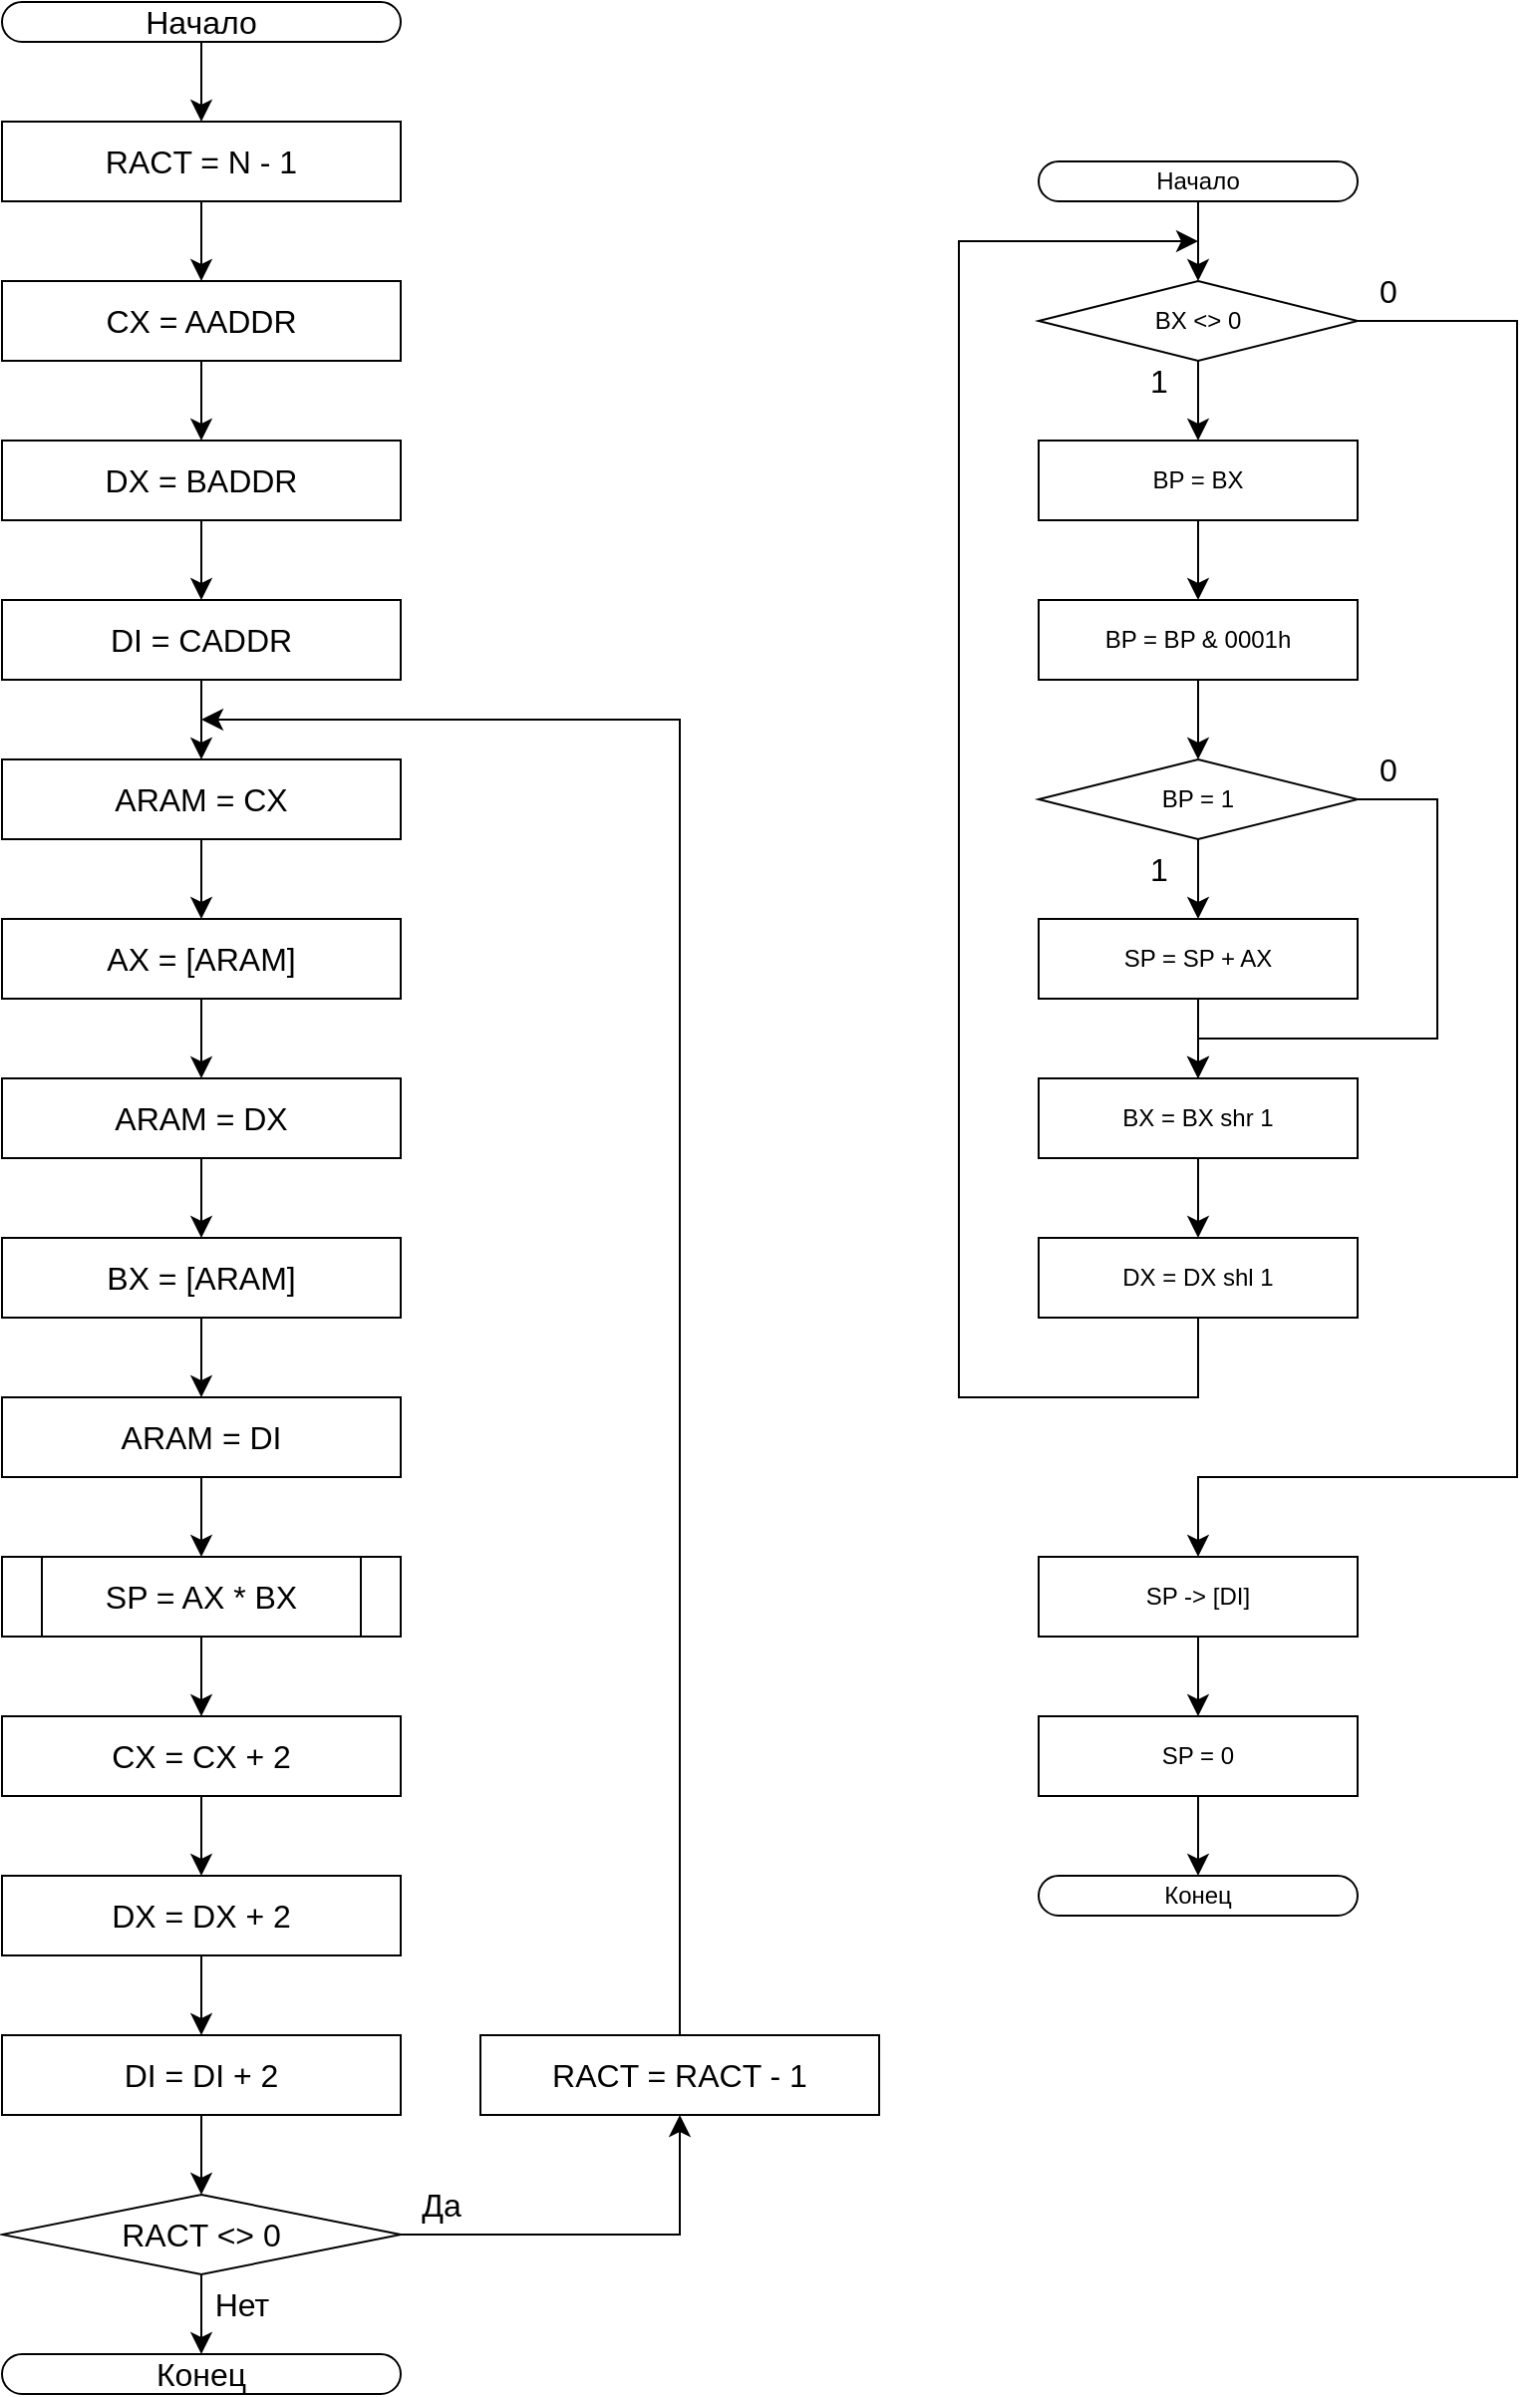 <mxfile version="21.0.6" type="google"><diagram name="Страница 1" id="uktuco-BNwskKmQiIgbe"><mxGraphModel grid="1" page="0" gridSize="10" guides="1" tooltips="1" connect="1" arrows="1" fold="1" pageScale="1" pageWidth="827" pageHeight="1169" math="0" shadow="0"><root><mxCell id="0"/><mxCell id="1" parent="0"/><mxCell id="6zd7U7osj7rkv6P20tuP-28" style="edgeStyle=orthogonalEdgeStyle;shape=connector;rounded=0;orthogonalLoop=1;jettySize=auto;html=1;entryX=0.5;entryY=0;entryDx=0;entryDy=0;labelBackgroundColor=default;strokeColor=default;fontFamily=Helvetica;fontSize=12;fontColor=default;endArrow=classic;startSize=8;endSize=8;" edge="1" parent="1" source="6zd7U7osj7rkv6P20tuP-1" target="6zd7U7osj7rkv6P20tuP-2"><mxGeometry relative="1" as="geometry"/></mxCell><mxCell id="6zd7U7osj7rkv6P20tuP-1" value="Начало" style="rounded=1;whiteSpace=wrap;html=1;fontSize=16;arcSize=50;" vertex="1" parent="1"><mxGeometry x="80" y="-1300" width="200" height="20" as="geometry"/></mxCell><mxCell id="6zd7U7osj7rkv6P20tuP-29" style="edgeStyle=orthogonalEdgeStyle;shape=connector;rounded=0;orthogonalLoop=1;jettySize=auto;html=1;entryX=0.5;entryY=0;entryDx=0;entryDy=0;labelBackgroundColor=default;strokeColor=default;fontFamily=Helvetica;fontSize=12;fontColor=default;endArrow=classic;startSize=8;endSize=8;" edge="1" parent="1" source="6zd7U7osj7rkv6P20tuP-2" target="6zd7U7osj7rkv6P20tuP-3"><mxGeometry relative="1" as="geometry"/></mxCell><mxCell id="6zd7U7osj7rkv6P20tuP-2" value="RACT = N - 1" style="rounded=0;whiteSpace=wrap;html=1;fontSize=16;" vertex="1" parent="1"><mxGeometry x="80" y="-1240" width="200" height="40" as="geometry"/></mxCell><mxCell id="6zd7U7osj7rkv6P20tuP-30" style="edgeStyle=orthogonalEdgeStyle;shape=connector;rounded=0;orthogonalLoop=1;jettySize=auto;html=1;entryX=0.5;entryY=0;entryDx=0;entryDy=0;labelBackgroundColor=default;strokeColor=default;fontFamily=Helvetica;fontSize=12;fontColor=default;endArrow=classic;startSize=8;endSize=8;" edge="1" parent="1" source="6zd7U7osj7rkv6P20tuP-3" target="6zd7U7osj7rkv6P20tuP-4"><mxGeometry relative="1" as="geometry"/></mxCell><mxCell id="6zd7U7osj7rkv6P20tuP-3" value="CX = AADDR" style="rounded=0;whiteSpace=wrap;html=1;fontSize=16;" vertex="1" parent="1"><mxGeometry x="80" y="-1160" width="200" height="40" as="geometry"/></mxCell><mxCell id="6zd7U7osj7rkv6P20tuP-31" style="edgeStyle=orthogonalEdgeStyle;shape=connector;rounded=0;orthogonalLoop=1;jettySize=auto;html=1;entryX=0.5;entryY=0;entryDx=0;entryDy=0;labelBackgroundColor=default;strokeColor=default;fontFamily=Helvetica;fontSize=12;fontColor=default;endArrow=classic;startSize=8;endSize=8;" edge="1" parent="1" source="6zd7U7osj7rkv6P20tuP-4" target="6zd7U7osj7rkv6P20tuP-5"><mxGeometry relative="1" as="geometry"/></mxCell><mxCell id="6zd7U7osj7rkv6P20tuP-4" value="DX = BADDR" style="rounded=0;whiteSpace=wrap;html=1;fontSize=16;" vertex="1" parent="1"><mxGeometry x="80" y="-1080" width="200" height="40" as="geometry"/></mxCell><mxCell id="6zd7U7osj7rkv6P20tuP-32" style="edgeStyle=orthogonalEdgeStyle;shape=connector;rounded=0;orthogonalLoop=1;jettySize=auto;html=1;entryX=0.5;entryY=0;entryDx=0;entryDy=0;labelBackgroundColor=default;strokeColor=default;fontFamily=Helvetica;fontSize=12;fontColor=default;endArrow=classic;startSize=8;endSize=8;" edge="1" parent="1" source="6zd7U7osj7rkv6P20tuP-5" target="6zd7U7osj7rkv6P20tuP-6"><mxGeometry relative="1" as="geometry"/></mxCell><mxCell id="6zd7U7osj7rkv6P20tuP-5" value="DI = CADDR" style="rounded=0;whiteSpace=wrap;html=1;fontSize=16;" vertex="1" parent="1"><mxGeometry x="80" y="-1000" width="200" height="40" as="geometry"/></mxCell><mxCell id="6zd7U7osj7rkv6P20tuP-27" style="edgeStyle=orthogonalEdgeStyle;shape=connector;rounded=0;orthogonalLoop=1;jettySize=auto;html=1;entryX=0.5;entryY=0;entryDx=0;entryDy=0;labelBackgroundColor=default;strokeColor=default;fontFamily=Helvetica;fontSize=12;fontColor=default;endArrow=classic;startSize=8;endSize=8;" edge="1" parent="1" source="6zd7U7osj7rkv6P20tuP-6" target="6zd7U7osj7rkv6P20tuP-7"><mxGeometry relative="1" as="geometry"/></mxCell><mxCell id="6zd7U7osj7rkv6P20tuP-6" value="ARAM = CX" style="rounded=0;whiteSpace=wrap;html=1;fontSize=16;" vertex="1" parent="1"><mxGeometry x="80" y="-920" width="200" height="40" as="geometry"/></mxCell><mxCell id="6zd7U7osj7rkv6P20tuP-26" style="edgeStyle=orthogonalEdgeStyle;shape=connector;rounded=0;orthogonalLoop=1;jettySize=auto;html=1;entryX=0.5;entryY=0;entryDx=0;entryDy=0;labelBackgroundColor=default;strokeColor=default;fontFamily=Helvetica;fontSize=12;fontColor=default;endArrow=classic;startSize=8;endSize=8;" edge="1" parent="1" source="6zd7U7osj7rkv6P20tuP-7" target="6zd7U7osj7rkv6P20tuP-8"><mxGeometry relative="1" as="geometry"/></mxCell><mxCell id="6zd7U7osj7rkv6P20tuP-7" value="AX = [ARAM]" style="rounded=0;whiteSpace=wrap;html=1;fontSize=16;" vertex="1" parent="1"><mxGeometry x="80" y="-840" width="200" height="40" as="geometry"/></mxCell><mxCell id="6zd7U7osj7rkv6P20tuP-24" style="edgeStyle=orthogonalEdgeStyle;shape=connector;rounded=0;orthogonalLoop=1;jettySize=auto;html=1;entryX=0.5;entryY=0;entryDx=0;entryDy=0;labelBackgroundColor=default;strokeColor=default;fontFamily=Helvetica;fontSize=12;fontColor=default;endArrow=classic;startSize=8;endSize=8;" edge="1" parent="1" source="6zd7U7osj7rkv6P20tuP-8" target="6zd7U7osj7rkv6P20tuP-9"><mxGeometry relative="1" as="geometry"/></mxCell><mxCell id="6zd7U7osj7rkv6P20tuP-8" value="ARAM = DX" style="rounded=0;whiteSpace=wrap;html=1;fontSize=16;" vertex="1" parent="1"><mxGeometry x="80" y="-760" width="200" height="40" as="geometry"/></mxCell><mxCell id="6zd7U7osj7rkv6P20tuP-25" style="edgeStyle=orthogonalEdgeStyle;shape=connector;rounded=0;orthogonalLoop=1;jettySize=auto;html=1;entryX=0.5;entryY=0;entryDx=0;entryDy=0;labelBackgroundColor=default;strokeColor=default;fontFamily=Helvetica;fontSize=12;fontColor=default;endArrow=classic;startSize=8;endSize=8;" edge="1" parent="1" source="6zd7U7osj7rkv6P20tuP-9" target="6zd7U7osj7rkv6P20tuP-10"><mxGeometry relative="1" as="geometry"/></mxCell><mxCell id="6zd7U7osj7rkv6P20tuP-9" value="BX = [ARAM]" style="rounded=0;whiteSpace=wrap;html=1;fontSize=16;" vertex="1" parent="1"><mxGeometry x="80" y="-680" width="200" height="40" as="geometry"/></mxCell><mxCell id="6zd7U7osj7rkv6P20tuP-23" style="edgeStyle=orthogonalEdgeStyle;shape=connector;rounded=0;orthogonalLoop=1;jettySize=auto;html=1;entryX=0.5;entryY=0;entryDx=0;entryDy=0;labelBackgroundColor=default;strokeColor=default;fontFamily=Helvetica;fontSize=12;fontColor=default;endArrow=classic;startSize=8;endSize=8;" edge="1" parent="1" source="6zd7U7osj7rkv6P20tuP-10" target="6zd7U7osj7rkv6P20tuP-11"><mxGeometry relative="1" as="geometry"/></mxCell><mxCell id="6zd7U7osj7rkv6P20tuP-10" value="ARAM = DI" style="rounded=0;whiteSpace=wrap;html=1;fontSize=16;" vertex="1" parent="1"><mxGeometry x="80" y="-600" width="200" height="40" as="geometry"/></mxCell><mxCell id="6zd7U7osj7rkv6P20tuP-22" style="edgeStyle=orthogonalEdgeStyle;shape=connector;rounded=0;orthogonalLoop=1;jettySize=auto;html=1;entryX=0.5;entryY=0;entryDx=0;entryDy=0;labelBackgroundColor=default;strokeColor=default;fontFamily=Helvetica;fontSize=12;fontColor=default;endArrow=classic;startSize=8;endSize=8;" edge="1" parent="1" source="6zd7U7osj7rkv6P20tuP-11" target="6zd7U7osj7rkv6P20tuP-13"><mxGeometry relative="1" as="geometry"/></mxCell><mxCell id="6zd7U7osj7rkv6P20tuP-11" value="SP = AX * BX" style="shape=process;whiteSpace=wrap;html=1;backgroundOutline=1;fontSize=16;" vertex="1" parent="1"><mxGeometry x="80" y="-520" width="200" height="40" as="geometry"/></mxCell><mxCell id="6zd7U7osj7rkv6P20tuP-21" style="edgeStyle=orthogonalEdgeStyle;shape=connector;rounded=0;orthogonalLoop=1;jettySize=auto;html=1;entryX=0.5;entryY=0;entryDx=0;entryDy=0;labelBackgroundColor=default;strokeColor=default;fontFamily=Helvetica;fontSize=12;fontColor=default;endArrow=classic;startSize=8;endSize=8;" edge="1" parent="1" source="6zd7U7osj7rkv6P20tuP-13" target="6zd7U7osj7rkv6P20tuP-14"><mxGeometry relative="1" as="geometry"/></mxCell><mxCell id="6zd7U7osj7rkv6P20tuP-13" value="CX = CX + 2" style="rounded=0;whiteSpace=wrap;html=1;fontSize=16;" vertex="1" parent="1"><mxGeometry x="80" y="-440" width="200" height="40" as="geometry"/></mxCell><mxCell id="6zd7U7osj7rkv6P20tuP-19" style="edgeStyle=orthogonalEdgeStyle;shape=connector;rounded=0;orthogonalLoop=1;jettySize=auto;html=1;entryX=0.5;entryY=0;entryDx=0;entryDy=0;labelBackgroundColor=default;strokeColor=default;fontFamily=Helvetica;fontSize=12;fontColor=default;endArrow=classic;startSize=8;endSize=8;" edge="1" parent="1" source="6zd7U7osj7rkv6P20tuP-14" target="6zd7U7osj7rkv6P20tuP-15"><mxGeometry relative="1" as="geometry"/></mxCell><mxCell id="6zd7U7osj7rkv6P20tuP-14" value="DX = DX + 2" style="rounded=0;whiteSpace=wrap;html=1;fontSize=16;" vertex="1" parent="1"><mxGeometry x="80" y="-360" width="200" height="40" as="geometry"/></mxCell><mxCell id="6zd7U7osj7rkv6P20tuP-20" style="edgeStyle=orthogonalEdgeStyle;shape=connector;rounded=0;orthogonalLoop=1;jettySize=auto;html=1;entryX=0.5;entryY=0;entryDx=0;entryDy=0;labelBackgroundColor=default;strokeColor=default;fontFamily=Helvetica;fontSize=12;fontColor=default;endArrow=classic;startSize=8;endSize=8;" edge="1" parent="1" source="6zd7U7osj7rkv6P20tuP-15" target="6zd7U7osj7rkv6P20tuP-16"><mxGeometry relative="1" as="geometry"/></mxCell><mxCell id="6zd7U7osj7rkv6P20tuP-15" value="DI = DI + 2" style="rounded=0;whiteSpace=wrap;html=1;fontSize=16;" vertex="1" parent="1"><mxGeometry x="80" y="-280" width="200" height="40" as="geometry"/></mxCell><mxCell id="6zd7U7osj7rkv6P20tuP-18" style="edgeStyle=orthogonalEdgeStyle;rounded=0;orthogonalLoop=1;jettySize=auto;html=1;entryX=0.5;entryY=1;entryDx=0;entryDy=0;fontSize=12;startSize=8;endSize=8;" edge="1" parent="1" source="6zd7U7osj7rkv6P20tuP-16" target="6zd7U7osj7rkv6P20tuP-17"><mxGeometry relative="1" as="geometry"/></mxCell><mxCell id="6zd7U7osj7rkv6P20tuP-36" style="edgeStyle=orthogonalEdgeStyle;shape=connector;rounded=0;orthogonalLoop=1;jettySize=auto;html=1;entryX=0.5;entryY=0;entryDx=0;entryDy=0;labelBackgroundColor=default;strokeColor=default;fontFamily=Helvetica;fontSize=12;fontColor=default;endArrow=classic;startSize=8;endSize=8;" edge="1" parent="1" source="6zd7U7osj7rkv6P20tuP-16" target="6zd7U7osj7rkv6P20tuP-35"><mxGeometry relative="1" as="geometry"/></mxCell><mxCell id="6zd7U7osj7rkv6P20tuP-16" value="RACT &amp;lt;&amp;gt; 0" style="rhombus;whiteSpace=wrap;html=1;fontSize=16;" vertex="1" parent="1"><mxGeometry x="80" y="-200" width="200" height="40" as="geometry"/></mxCell><mxCell id="6zd7U7osj7rkv6P20tuP-33" style="edgeStyle=orthogonalEdgeStyle;shape=connector;rounded=0;orthogonalLoop=1;jettySize=auto;html=1;labelBackgroundColor=default;strokeColor=default;fontFamily=Helvetica;fontSize=12;fontColor=default;endArrow=classic;startSize=8;endSize=8;exitX=0.5;exitY=0;exitDx=0;exitDy=0;" edge="1" parent="1" source="6zd7U7osj7rkv6P20tuP-17"><mxGeometry relative="1" as="geometry"><mxPoint x="180" y="-940" as="targetPoint"/><Array as="points"><mxPoint x="420" y="-940"/></Array></mxGeometry></mxCell><mxCell id="6zd7U7osj7rkv6P20tuP-17" value="RACT = RACT - 1" style="rounded=0;whiteSpace=wrap;html=1;fontSize=16;" vertex="1" parent="1"><mxGeometry x="320" y="-280" width="200" height="40" as="geometry"/></mxCell><mxCell id="6zd7U7osj7rkv6P20tuP-34" value="Да" style="text;html=1;align=center;verticalAlign=middle;resizable=0;points=[];autosize=1;strokeColor=none;fillColor=none;fontSize=16;fontFamily=Helvetica;fontColor=default;" vertex="1" parent="1"><mxGeometry x="280" y="-210" width="40" height="30" as="geometry"/></mxCell><mxCell id="6zd7U7osj7rkv6P20tuP-35" value="Конец" style="rounded=1;whiteSpace=wrap;html=1;fontSize=16;arcSize=50;" vertex="1" parent="1"><mxGeometry x="80" y="-120" width="200" height="20" as="geometry"/></mxCell><mxCell id="6zd7U7osj7rkv6P20tuP-37" value="Нет" style="text;html=1;align=center;verticalAlign=middle;resizable=0;points=[];autosize=1;strokeColor=none;fillColor=none;fontSize=16;fontFamily=Helvetica;fontColor=default;" vertex="1" parent="1"><mxGeometry x="175" y="-160" width="50" height="30" as="geometry"/></mxCell><mxCell id="6zd7U7osj7rkv6P20tuP-49" style="edgeStyle=orthogonalEdgeStyle;shape=connector;rounded=0;orthogonalLoop=1;jettySize=auto;html=1;entryX=0.5;entryY=0;entryDx=0;entryDy=0;labelBackgroundColor=default;strokeColor=default;fontFamily=Helvetica;fontSize=12;fontColor=default;endArrow=classic;startSize=8;endSize=8;" edge="1" parent="1" source="6zd7U7osj7rkv6P20tuP-39" target="6zd7U7osj7rkv6P20tuP-40"><mxGeometry relative="1" as="geometry"/></mxCell><mxCell id="6zd7U7osj7rkv6P20tuP-63" style="edgeStyle=orthogonalEdgeStyle;shape=connector;rounded=0;orthogonalLoop=1;jettySize=auto;html=1;entryX=0.5;entryY=0;entryDx=0;entryDy=0;labelBackgroundColor=default;strokeColor=default;fontFamily=Helvetica;fontSize=12;fontColor=default;endArrow=classic;startSize=8;endSize=8;exitX=1;exitY=0.5;exitDx=0;exitDy=0;" edge="1" parent="1" source="6zd7U7osj7rkv6P20tuP-39" target="6zd7U7osj7rkv6P20tuP-60"><mxGeometry relative="1" as="geometry"><Array as="points"><mxPoint x="840" y="-1140"/><mxPoint x="840" y="-560"/><mxPoint x="680" y="-560"/></Array></mxGeometry></mxCell><mxCell id="6zd7U7osj7rkv6P20tuP-39" value="BX &amp;lt;&amp;gt; 0" style="rhombus;whiteSpace=wrap;html=1;fontFamily=Helvetica;fontSize=12;fontColor=default;" vertex="1" parent="1"><mxGeometry x="600" y="-1160" width="160" height="40" as="geometry"/></mxCell><mxCell id="6zd7U7osj7rkv6P20tuP-48" style="edgeStyle=orthogonalEdgeStyle;shape=connector;rounded=0;orthogonalLoop=1;jettySize=auto;html=1;labelBackgroundColor=default;strokeColor=default;fontFamily=Helvetica;fontSize=12;fontColor=default;endArrow=classic;startSize=8;endSize=8;" edge="1" parent="1" source="6zd7U7osj7rkv6P20tuP-40" target="6zd7U7osj7rkv6P20tuP-41"><mxGeometry relative="1" as="geometry"/></mxCell><mxCell id="6zd7U7osj7rkv6P20tuP-40" value="BP = BX" style="rounded=0;whiteSpace=wrap;html=1;fontFamily=Helvetica;fontSize=12;fontColor=default;" vertex="1" parent="1"><mxGeometry x="600" y="-1080" width="160" height="40" as="geometry"/></mxCell><mxCell id="6zd7U7osj7rkv6P20tuP-47" style="edgeStyle=orthogonalEdgeStyle;shape=connector;rounded=0;orthogonalLoop=1;jettySize=auto;html=1;entryX=0.5;entryY=0;entryDx=0;entryDy=0;labelBackgroundColor=default;strokeColor=default;fontFamily=Helvetica;fontSize=12;fontColor=default;endArrow=classic;startSize=8;endSize=8;" edge="1" parent="1" source="6zd7U7osj7rkv6P20tuP-41" target="6zd7U7osj7rkv6P20tuP-43"><mxGeometry relative="1" as="geometry"/></mxCell><mxCell id="6zd7U7osj7rkv6P20tuP-41" value="BP = BP &amp;amp; 0001h" style="rounded=0;whiteSpace=wrap;html=1;fontFamily=Helvetica;fontSize=12;fontColor=default;" vertex="1" parent="1"><mxGeometry x="600" y="-1000" width="160" height="40" as="geometry"/></mxCell><mxCell id="6zd7U7osj7rkv6P20tuP-50" style="edgeStyle=orthogonalEdgeStyle;shape=connector;rounded=0;orthogonalLoop=1;jettySize=auto;html=1;labelBackgroundColor=default;strokeColor=default;fontFamily=Helvetica;fontSize=12;fontColor=default;endArrow=classic;startSize=8;endSize=8;" edge="1" parent="1" source="6zd7U7osj7rkv6P20tuP-43" target="6zd7U7osj7rkv6P20tuP-44"><mxGeometry relative="1" as="geometry"/></mxCell><mxCell id="6zd7U7osj7rkv6P20tuP-53" style="edgeStyle=orthogonalEdgeStyle;shape=connector;rounded=0;orthogonalLoop=1;jettySize=auto;html=1;entryX=0.5;entryY=0;entryDx=0;entryDy=0;labelBackgroundColor=default;strokeColor=default;fontFamily=Helvetica;fontSize=12;fontColor=default;endArrow=classic;startSize=8;endSize=8;" edge="1" parent="1" source="6zd7U7osj7rkv6P20tuP-43" target="6zd7U7osj7rkv6P20tuP-45"><mxGeometry relative="1" as="geometry"><Array as="points"><mxPoint x="800" y="-900"/><mxPoint x="800" y="-780"/><mxPoint x="680" y="-780"/></Array></mxGeometry></mxCell><mxCell id="6zd7U7osj7rkv6P20tuP-43" value="BP = 1" style="rhombus;whiteSpace=wrap;html=1;fontFamily=Helvetica;fontSize=12;fontColor=default;" vertex="1" parent="1"><mxGeometry x="600" y="-920" width="160" height="40" as="geometry"/></mxCell><mxCell id="6zd7U7osj7rkv6P20tuP-51" style="edgeStyle=orthogonalEdgeStyle;shape=connector;rounded=0;orthogonalLoop=1;jettySize=auto;html=1;labelBackgroundColor=default;strokeColor=default;fontFamily=Helvetica;fontSize=12;fontColor=default;endArrow=classic;startSize=8;endSize=8;" edge="1" parent="1" source="6zd7U7osj7rkv6P20tuP-44" target="6zd7U7osj7rkv6P20tuP-45"><mxGeometry relative="1" as="geometry"/></mxCell><mxCell id="6zd7U7osj7rkv6P20tuP-44" value="SP = SP + AX" style="rounded=0;whiteSpace=wrap;html=1;fontFamily=Helvetica;fontSize=12;fontColor=default;" vertex="1" parent="1"><mxGeometry x="600" y="-840" width="160" height="40" as="geometry"/></mxCell><mxCell id="6zd7U7osj7rkv6P20tuP-52" style="edgeStyle=orthogonalEdgeStyle;shape=connector;rounded=0;orthogonalLoop=1;jettySize=auto;html=1;labelBackgroundColor=default;strokeColor=default;fontFamily=Helvetica;fontSize=12;fontColor=default;endArrow=classic;startSize=8;endSize=8;" edge="1" parent="1" source="6zd7U7osj7rkv6P20tuP-45" target="6zd7U7osj7rkv6P20tuP-46"><mxGeometry relative="1" as="geometry"/></mxCell><mxCell id="6zd7U7osj7rkv6P20tuP-45" value="BX = BX shr 1" style="rounded=0;whiteSpace=wrap;html=1;fontFamily=Helvetica;fontSize=12;fontColor=default;" vertex="1" parent="1"><mxGeometry x="600" y="-760" width="160" height="40" as="geometry"/></mxCell><mxCell id="6zd7U7osj7rkv6P20tuP-54" style="edgeStyle=orthogonalEdgeStyle;shape=connector;rounded=0;orthogonalLoop=1;jettySize=auto;html=1;labelBackgroundColor=default;strokeColor=default;fontFamily=Helvetica;fontSize=12;fontColor=default;endArrow=classic;startSize=8;endSize=8;exitX=0.5;exitY=1;exitDx=0;exitDy=0;" edge="1" parent="1" source="6zd7U7osj7rkv6P20tuP-46"><mxGeometry relative="1" as="geometry"><mxPoint x="680" y="-1180" as="targetPoint"/><Array as="points"><mxPoint x="680" y="-600"/><mxPoint x="560" y="-600"/><mxPoint x="560" y="-1180"/></Array></mxGeometry></mxCell><mxCell id="6zd7U7osj7rkv6P20tuP-46" value="DX = DX shl 1" style="rounded=0;whiteSpace=wrap;html=1;fontFamily=Helvetica;fontSize=12;fontColor=default;" vertex="1" parent="1"><mxGeometry x="600" y="-680" width="160" height="40" as="geometry"/></mxCell><mxCell id="6zd7U7osj7rkv6P20tuP-56" style="edgeStyle=orthogonalEdgeStyle;shape=connector;rounded=0;orthogonalLoop=1;jettySize=auto;html=1;labelBackgroundColor=default;strokeColor=default;fontFamily=Helvetica;fontSize=12;fontColor=default;endArrow=classic;startSize=8;endSize=8;" edge="1" parent="1" source="6zd7U7osj7rkv6P20tuP-55" target="6zd7U7osj7rkv6P20tuP-39"><mxGeometry relative="1" as="geometry"/></mxCell><mxCell id="6zd7U7osj7rkv6P20tuP-55" value="Начало" style="rounded=1;whiteSpace=wrap;html=1;fontFamily=Helvetica;fontSize=12;fontColor=default;arcSize=50;" vertex="1" parent="1"><mxGeometry x="600" y="-1220" width="160" height="20" as="geometry"/></mxCell><mxCell id="6zd7U7osj7rkv6P20tuP-57" value="1" style="text;html=1;align=center;verticalAlign=middle;resizable=0;points=[];autosize=1;strokeColor=none;fillColor=none;fontSize=16;fontFamily=Helvetica;fontColor=default;" vertex="1" parent="1"><mxGeometry x="645" y="-1125" width="30" height="30" as="geometry"/></mxCell><mxCell id="6zd7U7osj7rkv6P20tuP-58" value="0" style="text;html=1;align=center;verticalAlign=middle;resizable=0;points=[];autosize=1;strokeColor=none;fillColor=none;fontSize=16;fontFamily=Helvetica;fontColor=default;" vertex="1" parent="1"><mxGeometry x="760" y="-930" width="30" height="30" as="geometry"/></mxCell><mxCell id="6zd7U7osj7rkv6P20tuP-59" value="1" style="text;html=1;align=center;verticalAlign=middle;resizable=0;points=[];autosize=1;strokeColor=none;fillColor=none;fontSize=16;fontFamily=Helvetica;fontColor=default;" vertex="1" parent="1"><mxGeometry x="645" y="-880" width="30" height="30" as="geometry"/></mxCell><mxCell id="6zd7U7osj7rkv6P20tuP-64" style="edgeStyle=orthogonalEdgeStyle;shape=connector;rounded=0;orthogonalLoop=1;jettySize=auto;html=1;entryX=0.5;entryY=0;entryDx=0;entryDy=0;labelBackgroundColor=default;strokeColor=default;fontFamily=Helvetica;fontSize=12;fontColor=default;endArrow=classic;startSize=8;endSize=8;" edge="1" parent="1" source="6zd7U7osj7rkv6P20tuP-60" target="6zd7U7osj7rkv6P20tuP-61"><mxGeometry relative="1" as="geometry"/></mxCell><mxCell id="6zd7U7osj7rkv6P20tuP-60" value="SP -&amp;gt; [DI]" style="rounded=0;whiteSpace=wrap;html=1;fontFamily=Helvetica;fontSize=12;fontColor=default;" vertex="1" parent="1"><mxGeometry x="600" y="-520" width="160" height="40" as="geometry"/></mxCell><mxCell id="6zd7U7osj7rkv6P20tuP-65" style="edgeStyle=orthogonalEdgeStyle;shape=connector;rounded=0;orthogonalLoop=1;jettySize=auto;html=1;labelBackgroundColor=default;strokeColor=default;fontFamily=Helvetica;fontSize=12;fontColor=default;endArrow=classic;startSize=8;endSize=8;" edge="1" parent="1" source="6zd7U7osj7rkv6P20tuP-61" target="6zd7U7osj7rkv6P20tuP-62"><mxGeometry relative="1" as="geometry"/></mxCell><mxCell id="6zd7U7osj7rkv6P20tuP-61" value="SP = 0" style="rounded=0;whiteSpace=wrap;html=1;fontFamily=Helvetica;fontSize=12;fontColor=default;" vertex="1" parent="1"><mxGeometry x="600" y="-440" width="160" height="40" as="geometry"/></mxCell><mxCell id="6zd7U7osj7rkv6P20tuP-62" value="Конец" style="rounded=1;whiteSpace=wrap;html=1;fontFamily=Helvetica;fontSize=12;fontColor=default;arcSize=50;" vertex="1" parent="1"><mxGeometry x="600" y="-360" width="160" height="20" as="geometry"/></mxCell><mxCell id="6zd7U7osj7rkv6P20tuP-66" value="0" style="text;html=1;align=center;verticalAlign=middle;resizable=0;points=[];autosize=1;strokeColor=none;fillColor=none;fontSize=16;fontFamily=Helvetica;fontColor=default;" vertex="1" parent="1"><mxGeometry x="760" y="-1170" width="30" height="30" as="geometry"/></mxCell></root></mxGraphModel></diagram></mxfile>